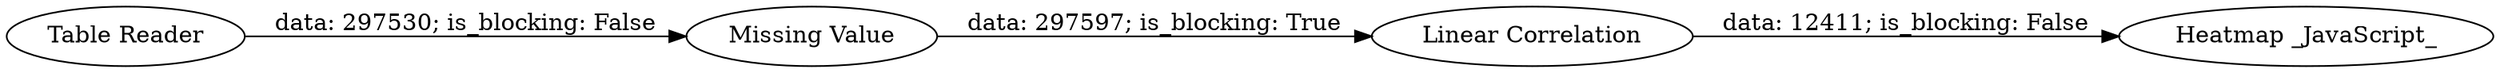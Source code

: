 digraph {
	"-1968795477420423550_3" [label="Linear Correlation"]
	"-1968795477420423550_1" [label="Table Reader"]
	"-1968795477420423550_2" [label="Missing Value"]
	"-1968795477420423550_4" [label="Heatmap _JavaScript_"]
	"-1968795477420423550_3" -> "-1968795477420423550_4" [label="data: 12411; is_blocking: False"]
	"-1968795477420423550_2" -> "-1968795477420423550_3" [label="data: 297597; is_blocking: True"]
	"-1968795477420423550_1" -> "-1968795477420423550_2" [label="data: 297530; is_blocking: False"]
	rankdir=LR
}
